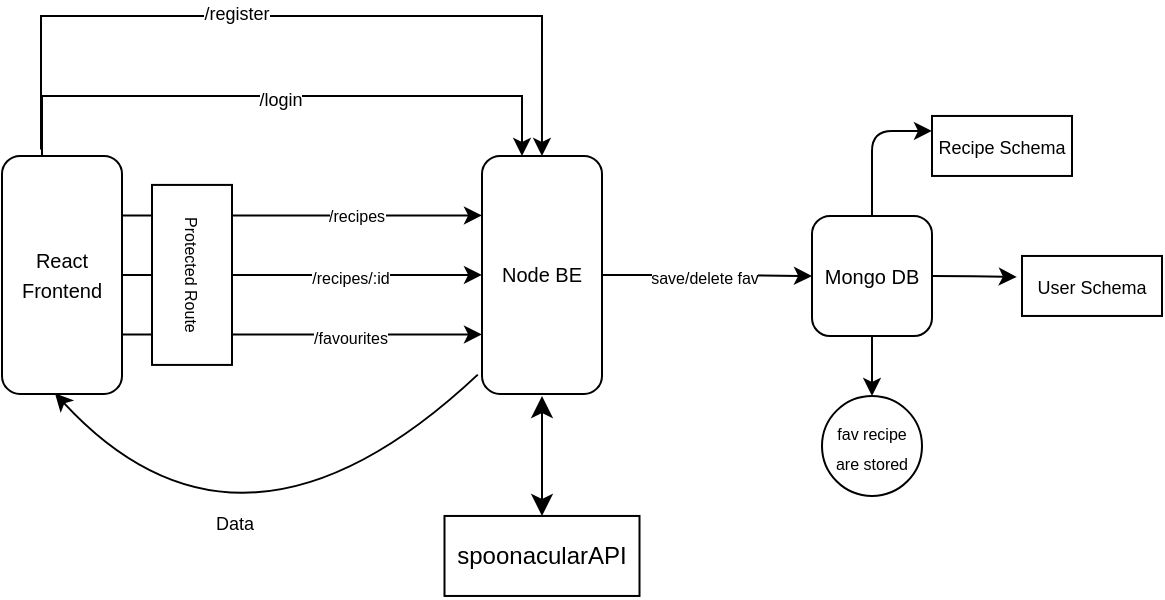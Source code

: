 <mxfile version="26.0.2">
  <diagram name="Page-1" id="GqTC5QWji8bgGsD9CqG-">
    <mxGraphModel dx="667" dy="359" grid="1" gridSize="10" guides="1" tooltips="1" connect="1" arrows="1" fold="1" page="1" pageScale="1" pageWidth="850" pageHeight="1100" math="0" shadow="0">
      <root>
        <mxCell id="0" />
        <mxCell id="1" parent="0" />
        <mxCell id="Ez3ZbAeKuc7IrQRngPXJ-10" style="edgeStyle=orthogonalEdgeStyle;rounded=0;orthogonalLoop=1;jettySize=auto;html=1;exitX=1;exitY=0.25;exitDx=0;exitDy=0;entryX=0;entryY=0.25;entryDx=0;entryDy=0;" edge="1" parent="1" source="Ez3ZbAeKuc7IrQRngPXJ-1" target="Ez3ZbAeKuc7IrQRngPXJ-2">
          <mxGeometry relative="1" as="geometry" />
        </mxCell>
        <mxCell id="Ez3ZbAeKuc7IrQRngPXJ-66" value="&lt;font style=&quot;font-size: 8px;&quot;&gt;/recipes&lt;/font&gt;" style="edgeLabel;html=1;align=center;verticalAlign=middle;resizable=0;points=[];fontFamily=Helvetica;fontSize=11;fontColor=default;labelBackgroundColor=default;" vertex="1" connectable="0" parent="Ez3ZbAeKuc7IrQRngPXJ-10">
          <mxGeometry x="0.293" y="1" relative="1" as="geometry">
            <mxPoint as="offset" />
          </mxGeometry>
        </mxCell>
        <mxCell id="Ez3ZbAeKuc7IrQRngPXJ-11" style="edgeStyle=orthogonalEdgeStyle;rounded=0;orthogonalLoop=1;jettySize=auto;html=1;exitX=1;exitY=0.5;exitDx=0;exitDy=0;entryX=0;entryY=0.5;entryDx=0;entryDy=0;" edge="1" parent="1" source="Ez3ZbAeKuc7IrQRngPXJ-1" target="Ez3ZbAeKuc7IrQRngPXJ-2">
          <mxGeometry relative="1" as="geometry" />
        </mxCell>
        <mxCell id="Ez3ZbAeKuc7IrQRngPXJ-14" value="&lt;font style=&quot;font-size: 8px;&quot;&gt;/recipes/:id&lt;/font&gt;" style="edgeLabel;html=1;align=center;verticalAlign=middle;resizable=0;points=[];" vertex="1" connectable="0" parent="Ez3ZbAeKuc7IrQRngPXJ-11">
          <mxGeometry x="-0.072" relative="1" as="geometry">
            <mxPoint x="30" as="offset" />
          </mxGeometry>
        </mxCell>
        <mxCell id="Ez3ZbAeKuc7IrQRngPXJ-12" style="edgeStyle=orthogonalEdgeStyle;rounded=0;orthogonalLoop=1;jettySize=auto;html=1;exitX=1;exitY=0.75;exitDx=0;exitDy=0;entryX=0;entryY=0.75;entryDx=0;entryDy=0;" edge="1" parent="1" source="Ez3ZbAeKuc7IrQRngPXJ-1" target="Ez3ZbAeKuc7IrQRngPXJ-2">
          <mxGeometry relative="1" as="geometry" />
        </mxCell>
        <mxCell id="Ez3ZbAeKuc7IrQRngPXJ-15" value="&lt;font style=&quot;font-size: 8px;&quot;&gt;/favourites&lt;/font&gt;" style="edgeLabel;html=1;align=center;verticalAlign=middle;resizable=0;points=[];" vertex="1" connectable="0" parent="Ez3ZbAeKuc7IrQRngPXJ-12">
          <mxGeometry x="-0.094" y="-1" relative="1" as="geometry">
            <mxPoint x="32" as="offset" />
          </mxGeometry>
        </mxCell>
        <mxCell id="Ez3ZbAeKuc7IrQRngPXJ-32" style="edgeStyle=orthogonalEdgeStyle;rounded=0;orthogonalLoop=1;jettySize=auto;html=1;exitX=0.5;exitY=0;exitDx=0;exitDy=0;entryX=0.5;entryY=0;entryDx=0;entryDy=0;" edge="1" parent="1">
          <mxGeometry relative="1" as="geometry">
            <mxPoint x="30" y="449.96" as="sourcePoint" />
            <mxPoint x="270.0" y="449.96" as="targetPoint" />
            <Array as="points">
              <mxPoint x="30" y="419.98" />
              <mxPoint x="270" y="419.98" />
            </Array>
          </mxGeometry>
        </mxCell>
        <mxCell id="Ez3ZbAeKuc7IrQRngPXJ-33" value="&lt;font style=&quot;font-size: 9px;&quot;&gt;/login&lt;/font&gt;" style="edgeLabel;html=1;align=center;verticalAlign=middle;resizable=0;points=[];" vertex="1" connectable="0" parent="Ez3ZbAeKuc7IrQRngPXJ-32">
          <mxGeometry x="-0.008" y="-1" relative="1" as="geometry">
            <mxPoint as="offset" />
          </mxGeometry>
        </mxCell>
        <mxCell id="Ez3ZbAeKuc7IrQRngPXJ-40" style="edgeStyle=orthogonalEdgeStyle;rounded=0;orthogonalLoop=1;jettySize=auto;html=1;entryX=0.5;entryY=1;entryDx=0;entryDy=0;exitX=0.325;exitY=-0.027;exitDx=0;exitDy=0;exitPerimeter=0;" edge="1" parent="1" source="Ez3ZbAeKuc7IrQRngPXJ-1">
          <mxGeometry relative="1" as="geometry">
            <mxPoint x="70.003" y="389.96" as="sourcePoint" />
            <mxPoint x="279.98" y="449.96" as="targetPoint" />
            <Array as="points">
              <mxPoint x="30" y="379.98" />
              <mxPoint x="280" y="379.98" />
            </Array>
          </mxGeometry>
        </mxCell>
        <mxCell id="Ez3ZbAeKuc7IrQRngPXJ-42" value="&lt;font style=&quot;font-size: 9px;&quot;&gt;/register&lt;/font&gt;" style="edgeLabel;html=1;align=center;verticalAlign=middle;resizable=0;points=[];" vertex="1" connectable="0" parent="Ez3ZbAeKuc7IrQRngPXJ-40">
          <mxGeometry x="-0.156" y="2" relative="1" as="geometry">
            <mxPoint as="offset" />
          </mxGeometry>
        </mxCell>
        <mxCell id="Ez3ZbAeKuc7IrQRngPXJ-1" value="&lt;font style=&quot;font-size: 10px;&quot;&gt;React Frontend&lt;/font&gt;" style="whiteSpace=wrap;html=1;align=center;rounded=1;shadow=0;glass=0;" vertex="1" parent="1">
          <mxGeometry x="10" y="449.96" width="60" height="119" as="geometry" />
        </mxCell>
        <mxCell id="Ez3ZbAeKuc7IrQRngPXJ-7" value="" style="edgeStyle=orthogonalEdgeStyle;rounded=1;orthogonalLoop=1;jettySize=auto;html=1;shadow=0;" edge="1" parent="1" source="Ez3ZbAeKuc7IrQRngPXJ-2" target="Ez3ZbAeKuc7IrQRngPXJ-4">
          <mxGeometry relative="1" as="geometry" />
        </mxCell>
        <mxCell id="Ez3ZbAeKuc7IrQRngPXJ-63" value="&lt;font style=&quot;font-size: 8px;&quot;&gt;save/delete fav&lt;/font&gt;" style="edgeLabel;html=1;align=center;verticalAlign=middle;resizable=0;points=[];fontFamily=Helvetica;fontSize=11;fontColor=default;labelBackgroundColor=default;" vertex="1" connectable="0" parent="Ez3ZbAeKuc7IrQRngPXJ-7">
          <mxGeometry x="0.041" relative="1" as="geometry">
            <mxPoint x="-4" as="offset" />
          </mxGeometry>
        </mxCell>
        <mxCell id="Ez3ZbAeKuc7IrQRngPXJ-2" value="&lt;font style=&quot;font-size: 10px;&quot;&gt;Node BE&lt;/font&gt;" style="whiteSpace=wrap;html=1;rounded=1;shadow=0;" vertex="1" parent="1">
          <mxGeometry x="250" y="449.96" width="60" height="119" as="geometry" />
        </mxCell>
        <mxCell id="Ez3ZbAeKuc7IrQRngPXJ-45" value="" style="edgeStyle=orthogonalEdgeStyle;curved=1;rounded=0;orthogonalLoop=1;jettySize=auto;html=1;" edge="1" parent="1" source="Ez3ZbAeKuc7IrQRngPXJ-4" target="Ez3ZbAeKuc7IrQRngPXJ-44">
          <mxGeometry relative="1" as="geometry" />
        </mxCell>
        <mxCell id="Ez3ZbAeKuc7IrQRngPXJ-47" value="" style="edgeStyle=orthogonalEdgeStyle;curved=1;rounded=0;orthogonalLoop=1;jettySize=auto;html=1;entryX=-0.037;entryY=0.351;entryDx=0;entryDy=0;entryPerimeter=0;" edge="1" parent="1" source="Ez3ZbAeKuc7IrQRngPXJ-4" target="Ez3ZbAeKuc7IrQRngPXJ-50">
          <mxGeometry relative="1" as="geometry">
            <mxPoint x="430.0" y="469.983" as="targetPoint" />
          </mxGeometry>
        </mxCell>
        <mxCell id="Ez3ZbAeKuc7IrQRngPXJ-64" style="edgeStyle=orthogonalEdgeStyle;rounded=1;orthogonalLoop=1;jettySize=auto;html=1;entryX=0;entryY=0.25;entryDx=0;entryDy=0;shadow=0;strokeColor=default;align=center;verticalAlign=middle;fontFamily=Helvetica;fontSize=11;fontColor=default;labelBackgroundColor=default;endArrow=classic;" edge="1" parent="1" source="Ez3ZbAeKuc7IrQRngPXJ-4" target="Ez3ZbAeKuc7IrQRngPXJ-51">
          <mxGeometry relative="1" as="geometry" />
        </mxCell>
        <mxCell id="Ez3ZbAeKuc7IrQRngPXJ-4" value="&lt;font style=&quot;font-size: 10px;&quot;&gt;Mongo DB&lt;/font&gt;" style="whiteSpace=wrap;html=1;aspect=fixed;rounded=1;shadow=0;" vertex="1" parent="1">
          <mxGeometry x="415" y="479.98" width="60" height="60" as="geometry" />
        </mxCell>
        <mxCell id="Ez3ZbAeKuc7IrQRngPXJ-44" value="&lt;font style=&quot;font-size: 8px;&quot;&gt;fav recipe are stored&lt;/font&gt;" style="ellipse;whiteSpace=wrap;html=1;rounded=1;shadow=0;" vertex="1" parent="1">
          <mxGeometry x="420" y="569.98" width="50" height="50" as="geometry" />
        </mxCell>
        <mxCell id="Ez3ZbAeKuc7IrQRngPXJ-50" value="&lt;font style=&quot;font-size: 9px;&quot;&gt;User Schema&lt;/font&gt;" style="whiteSpace=wrap;html=1;" vertex="1" parent="1">
          <mxGeometry x="520" y="499.98" width="70" height="30" as="geometry" />
        </mxCell>
        <mxCell id="Ez3ZbAeKuc7IrQRngPXJ-51" value="&lt;font style=&quot;font-size: 9px;&quot;&gt;Recipe Schema&lt;/font&gt;" style="whiteSpace=wrap;html=1;" vertex="1" parent="1">
          <mxGeometry x="475" y="429.98" width="70" height="30" as="geometry" />
        </mxCell>
        <mxCell id="Ez3ZbAeKuc7IrQRngPXJ-53" value="spoonacularAPI" style="rounded=0;whiteSpace=wrap;html=1;" vertex="1" parent="1">
          <mxGeometry x="231.25" y="629.98" width="97.5" height="40" as="geometry" />
        </mxCell>
        <mxCell id="Ez3ZbAeKuc7IrQRngPXJ-58" value="" style="edgeStyle=none;orthogonalLoop=1;jettySize=auto;html=1;endArrow=classic;startArrow=classic;endSize=8;startSize=8;rounded=0;entryX=0.5;entryY=0;entryDx=0;entryDy=0;" edge="1" parent="1" target="Ez3ZbAeKuc7IrQRngPXJ-53">
          <mxGeometry width="100" relative="1" as="geometry">
            <mxPoint x="280" y="570" as="sourcePoint" />
            <mxPoint x="250.202" y="563.28" as="targetPoint" />
            <Array as="points" />
          </mxGeometry>
        </mxCell>
        <mxCell id="Ez3ZbAeKuc7IrQRngPXJ-60" value="" style="edgeStyle=none;orthogonalLoop=1;jettySize=auto;html=1;rounded=0;curved=1;exitX=-0.035;exitY=0.919;exitDx=0;exitDy=0;exitPerimeter=0;entryX=0.441;entryY=0.997;entryDx=0;entryDy=0;entryPerimeter=0;" edge="1" parent="1" source="Ez3ZbAeKuc7IrQRngPXJ-2" target="Ez3ZbAeKuc7IrQRngPXJ-1">
          <mxGeometry width="100" relative="1" as="geometry">
            <mxPoint x="239.3" y="509.96" as="sourcePoint" />
            <mxPoint x="-7.105e-14" y="512.6" as="targetPoint" />
            <Array as="points">
              <mxPoint x="130" y="669.98" />
            </Array>
          </mxGeometry>
        </mxCell>
        <mxCell id="Ez3ZbAeKuc7IrQRngPXJ-61" value="&lt;font style=&quot;font-size: 9px;&quot;&gt;Data&lt;/font&gt;" style="edgeLabel;html=1;align=center;verticalAlign=middle;resizable=0;points=[];" vertex="1" connectable="0" parent="Ez3ZbAeKuc7IrQRngPXJ-60">
          <mxGeometry x="0.271" y="-21" relative="1" as="geometry">
            <mxPoint y="-2" as="offset" />
          </mxGeometry>
        </mxCell>
        <mxCell id="Ez3ZbAeKuc7IrQRngPXJ-22" value="&lt;font style=&quot;font-size: 8px;&quot;&gt;Protected Route&lt;/font&gt;" style="rounded=0;whiteSpace=wrap;html=1;rotation=90;" vertex="1" parent="1">
          <mxGeometry x="60" y="489.46" width="90" height="40" as="geometry" />
        </mxCell>
      </root>
    </mxGraphModel>
  </diagram>
</mxfile>
